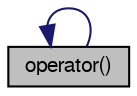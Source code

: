 digraph "operator()"
{
  bgcolor="transparent";
  edge [fontname="FreeSans",fontsize="10",labelfontname="FreeSans",labelfontsize="10"];
  node [fontname="FreeSans",fontsize="10",shape=record];
  rankdir="LR";
  Node119 [label="operator()",height=0.2,width=0.4,color="black", fillcolor="grey75", style="filled", fontcolor="black"];
  Node119 -> Node119 [dir="back",color="midnightblue",fontsize="10",style="solid",fontname="FreeSans"];
}
